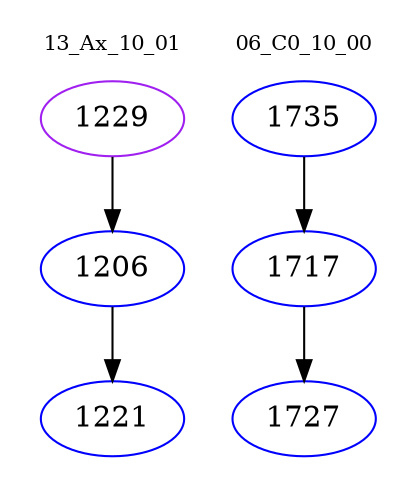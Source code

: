 digraph{
subgraph cluster_0 {
color = white
label = "13_Ax_10_01";
fontsize=10;
T0_1229 [label="1229", color="purple"]
T0_1229 -> T0_1206 [color="black"]
T0_1206 [label="1206", color="blue"]
T0_1206 -> T0_1221 [color="black"]
T0_1221 [label="1221", color="blue"]
}
subgraph cluster_1 {
color = white
label = "06_C0_10_00";
fontsize=10;
T1_1735 [label="1735", color="blue"]
T1_1735 -> T1_1717 [color="black"]
T1_1717 [label="1717", color="blue"]
T1_1717 -> T1_1727 [color="black"]
T1_1727 [label="1727", color="blue"]
}
}
